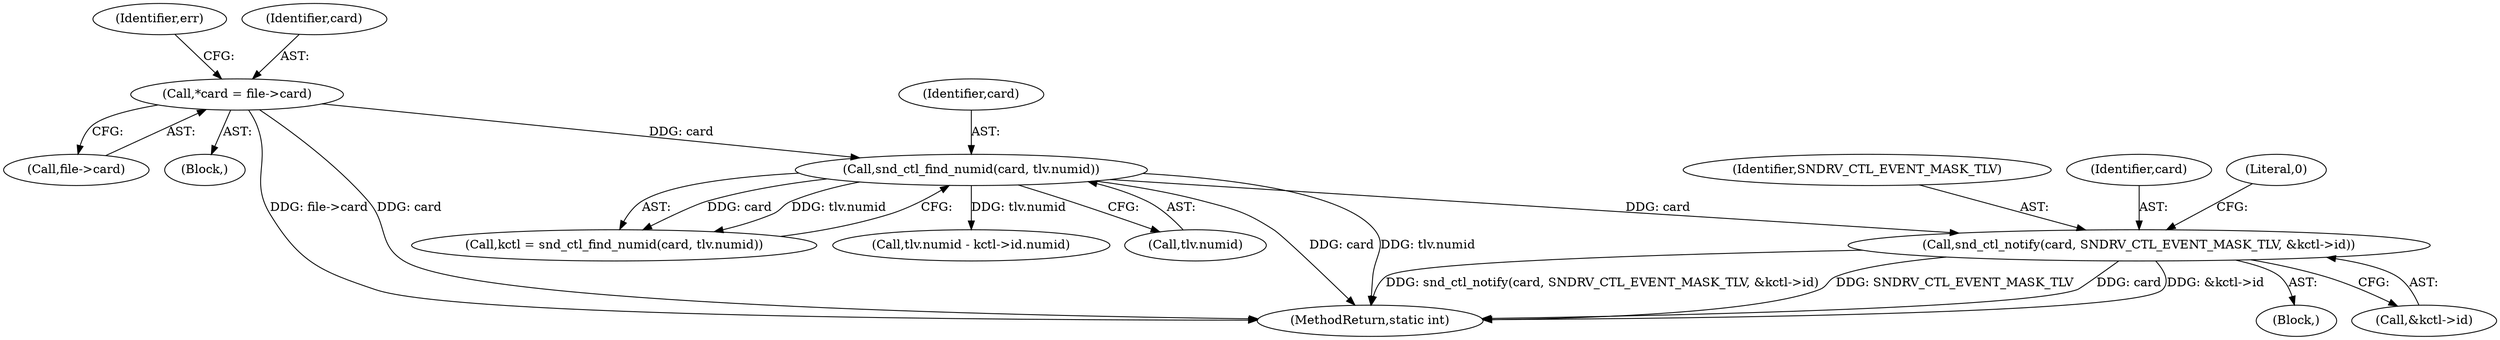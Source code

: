 digraph "0_linux_fd9f26e4eca5d08a27d12c0933fceef76ed9663d_2@pointer" {
"1000281" [label="(Call,snd_ctl_notify(card, SNDRV_CTL_EVENT_MASK_TLV, &kctl->id))"];
"1000148" [label="(Call,snd_ctl_find_numid(card, tlv.numid))"];
"1000106" [label="(Call,*card = file->card)"];
"1000283" [label="(Identifier,SNDRV_CTL_EVENT_MASK_TLV)"];
"1000281" [label="(Call,snd_ctl_notify(card, SNDRV_CTL_EVENT_MASK_TLV, &kctl->id))"];
"1000150" [label="(Call,tlv.numid)"];
"1000108" [label="(Call,file->card)"];
"1000117" [label="(Identifier,err)"];
"1000284" [label="(Call,&kctl->id)"];
"1000104" [label="(Block,)"];
"1000106" [label="(Call,*card = file->card)"];
"1000349" [label="(MethodReturn,static int)"];
"1000148" [label="(Call,snd_ctl_find_numid(card, tlv.numid))"];
"1000146" [label="(Call,kctl = snd_ctl_find_numid(card, tlv.numid))"];
"1000149" [label="(Identifier,card)"];
"1000184" [label="(Call,tlv.numid - kctl->id.numid)"];
"1000282" [label="(Identifier,card)"];
"1000107" [label="(Identifier,card)"];
"1000275" [label="(Block,)"];
"1000289" [label="(Literal,0)"];
"1000281" -> "1000275"  [label="AST: "];
"1000281" -> "1000284"  [label="CFG: "];
"1000282" -> "1000281"  [label="AST: "];
"1000283" -> "1000281"  [label="AST: "];
"1000284" -> "1000281"  [label="AST: "];
"1000289" -> "1000281"  [label="CFG: "];
"1000281" -> "1000349"  [label="DDG: card"];
"1000281" -> "1000349"  [label="DDG: &kctl->id"];
"1000281" -> "1000349"  [label="DDG: snd_ctl_notify(card, SNDRV_CTL_EVENT_MASK_TLV, &kctl->id)"];
"1000281" -> "1000349"  [label="DDG: SNDRV_CTL_EVENT_MASK_TLV"];
"1000148" -> "1000281"  [label="DDG: card"];
"1000148" -> "1000146"  [label="AST: "];
"1000148" -> "1000150"  [label="CFG: "];
"1000149" -> "1000148"  [label="AST: "];
"1000150" -> "1000148"  [label="AST: "];
"1000146" -> "1000148"  [label="CFG: "];
"1000148" -> "1000349"  [label="DDG: card"];
"1000148" -> "1000349"  [label="DDG: tlv.numid"];
"1000148" -> "1000146"  [label="DDG: card"];
"1000148" -> "1000146"  [label="DDG: tlv.numid"];
"1000106" -> "1000148"  [label="DDG: card"];
"1000148" -> "1000184"  [label="DDG: tlv.numid"];
"1000106" -> "1000104"  [label="AST: "];
"1000106" -> "1000108"  [label="CFG: "];
"1000107" -> "1000106"  [label="AST: "];
"1000108" -> "1000106"  [label="AST: "];
"1000117" -> "1000106"  [label="CFG: "];
"1000106" -> "1000349"  [label="DDG: file->card"];
"1000106" -> "1000349"  [label="DDG: card"];
}
